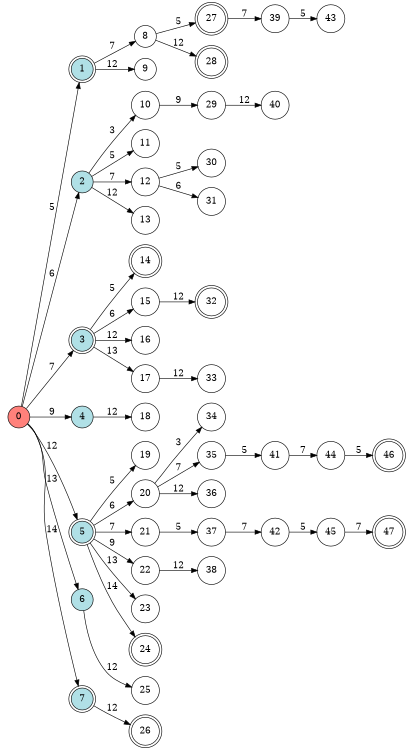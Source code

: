 digraph APTA {
__start0 [label="" shape="none"];

rankdir=LR;
size="8,5";

s0 [style="filled", color="black", fillcolor="#ff817b" shape="circle", label="0"];
s1 [style="rounded,filled", color="black", fillcolor="powderblue" shape="doublecircle", label="1"];
s2 [style="filled", color="black", fillcolor="powderblue" shape="circle", label="2"];
s3 [style="rounded,filled", color="black", fillcolor="powderblue" shape="doublecircle", label="3"];
s4 [style="filled", color="black", fillcolor="powderblue" shape="circle", label="4"];
s5 [style="rounded,filled", color="black", fillcolor="powderblue" shape="doublecircle", label="5"];
s6 [style="filled", color="black", fillcolor="powderblue" shape="circle", label="6"];
s7 [style="rounded,filled", color="black", fillcolor="powderblue" shape="doublecircle", label="7"];
s8 [style="filled", color="black", fillcolor="white" shape="circle", label="8"];
s9 [style="filled", color="black", fillcolor="white" shape="circle", label="9"];
s10 [style="filled", color="black", fillcolor="white" shape="circle", label="10"];
s11 [style="filled", color="black", fillcolor="white" shape="circle", label="11"];
s12 [style="filled", color="black", fillcolor="white" shape="circle", label="12"];
s13 [style="filled", color="black", fillcolor="white" shape="circle", label="13"];
s14 [style="rounded,filled", color="black", fillcolor="white" shape="doublecircle", label="14"];
s15 [style="filled", color="black", fillcolor="white" shape="circle", label="15"];
s16 [style="filled", color="black", fillcolor="white" shape="circle", label="16"];
s17 [style="filled", color="black", fillcolor="white" shape="circle", label="17"];
s18 [style="filled", color="black", fillcolor="white" shape="circle", label="18"];
s19 [style="filled", color="black", fillcolor="white" shape="circle", label="19"];
s20 [style="filled", color="black", fillcolor="white" shape="circle", label="20"];
s21 [style="filled", color="black", fillcolor="white" shape="circle", label="21"];
s22 [style="filled", color="black", fillcolor="white" shape="circle", label="22"];
s23 [style="filled", color="black", fillcolor="white" shape="circle", label="23"];
s24 [style="rounded,filled", color="black", fillcolor="white" shape="doublecircle", label="24"];
s25 [style="filled", color="black", fillcolor="white" shape="circle", label="25"];
s26 [style="rounded,filled", color="black", fillcolor="white" shape="doublecircle", label="26"];
s27 [style="rounded,filled", color="black", fillcolor="white" shape="doublecircle", label="27"];
s28 [style="rounded,filled", color="black", fillcolor="white" shape="doublecircle", label="28"];
s29 [style="filled", color="black", fillcolor="white" shape="circle", label="29"];
s30 [style="filled", color="black", fillcolor="white" shape="circle", label="30"];
s31 [style="filled", color="black", fillcolor="white" shape="circle", label="31"];
s32 [style="rounded,filled", color="black", fillcolor="white" shape="doublecircle", label="32"];
s33 [style="filled", color="black", fillcolor="white" shape="circle", label="33"];
s34 [style="filled", color="black", fillcolor="white" shape="circle", label="34"];
s35 [style="filled", color="black", fillcolor="white" shape="circle", label="35"];
s36 [style="filled", color="black", fillcolor="white" shape="circle", label="36"];
s37 [style="filled", color="black", fillcolor="white" shape="circle", label="37"];
s38 [style="filled", color="black", fillcolor="white" shape="circle", label="38"];
s39 [style="filled", color="black", fillcolor="white" shape="circle", label="39"];
s40 [style="filled", color="black", fillcolor="white" shape="circle", label="40"];
s41 [style="filled", color="black", fillcolor="white" shape="circle", label="41"];
s42 [style="filled", color="black", fillcolor="white" shape="circle", label="42"];
s43 [style="filled", color="black", fillcolor="white" shape="circle", label="43"];
s44 [style="filled", color="black", fillcolor="white" shape="circle", label="44"];
s45 [style="filled", color="black", fillcolor="white" shape="circle", label="45"];
s46 [style="rounded,filled", color="black", fillcolor="white" shape="doublecircle", label="46"];
s47 [style="rounded,filled", color="black", fillcolor="white" shape="doublecircle", label="47"];
s0 -> s1 [label="5"];
s0 -> s2 [label="6"];
s0 -> s3 [label="7"];
s0 -> s4 [label="9"];
s0 -> s5 [label="12"];
s0 -> s6 [label="13"];
s0 -> s7 [label="14"];
s1 -> s8 [label="7"];
s1 -> s9 [label="12"];
s2 -> s10 [label="3"];
s2 -> s11 [label="5"];
s2 -> s12 [label="7"];
s2 -> s13 [label="12"];
s3 -> s14 [label="5"];
s3 -> s15 [label="6"];
s3 -> s16 [label="12"];
s3 -> s17 [label="13"];
s4 -> s18 [label="12"];
s5 -> s19 [label="5"];
s5 -> s20 [label="6"];
s5 -> s21 [label="7"];
s5 -> s22 [label="9"];
s5 -> s23 [label="13"];
s5 -> s24 [label="14"];
s6 -> s25 [label="12"];
s7 -> s26 [label="12"];
s8 -> s27 [label="5"];
s8 -> s28 [label="12"];
s10 -> s29 [label="9"];
s12 -> s30 [label="5"];
s12 -> s31 [label="6"];
s15 -> s32 [label="12"];
s17 -> s33 [label="12"];
s20 -> s34 [label="3"];
s20 -> s35 [label="7"];
s20 -> s36 [label="12"];
s21 -> s37 [label="5"];
s22 -> s38 [label="12"];
s27 -> s39 [label="7"];
s29 -> s40 [label="12"];
s35 -> s41 [label="5"];
s37 -> s42 [label="7"];
s39 -> s43 [label="5"];
s41 -> s44 [label="7"];
s42 -> s45 [label="5"];
s44 -> s46 [label="5"];
s45 -> s47 [label="7"];

}